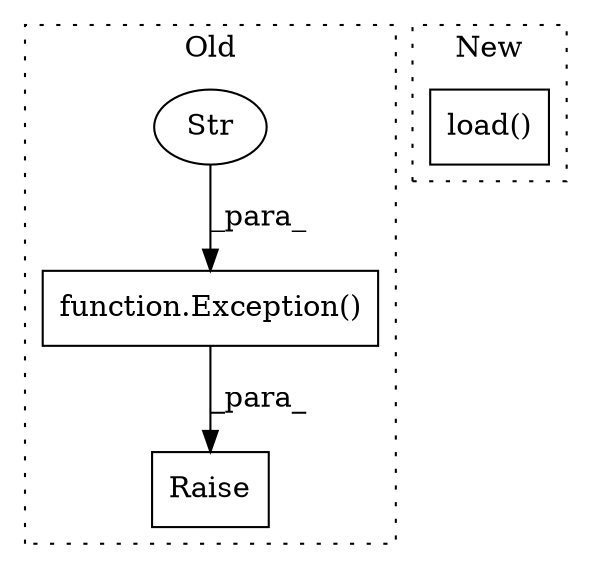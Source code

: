 digraph G {
subgraph cluster0 {
1 [label="function.Exception()" a="75" s="3408,3467" l="10,1" shape="box"];
3 [label="Str" a="66" s="3418" l="49" shape="ellipse"];
4 [label="Raise" a="91" s="3402" l="6" shape="box"];
label = "Old";
style="dotted";
}
subgraph cluster1 {
2 [label="load()" a="75" s="2001,2064" l="8,1" shape="box"];
label = "New";
style="dotted";
}
1 -> 4 [label="_para_"];
3 -> 1 [label="_para_"];
}